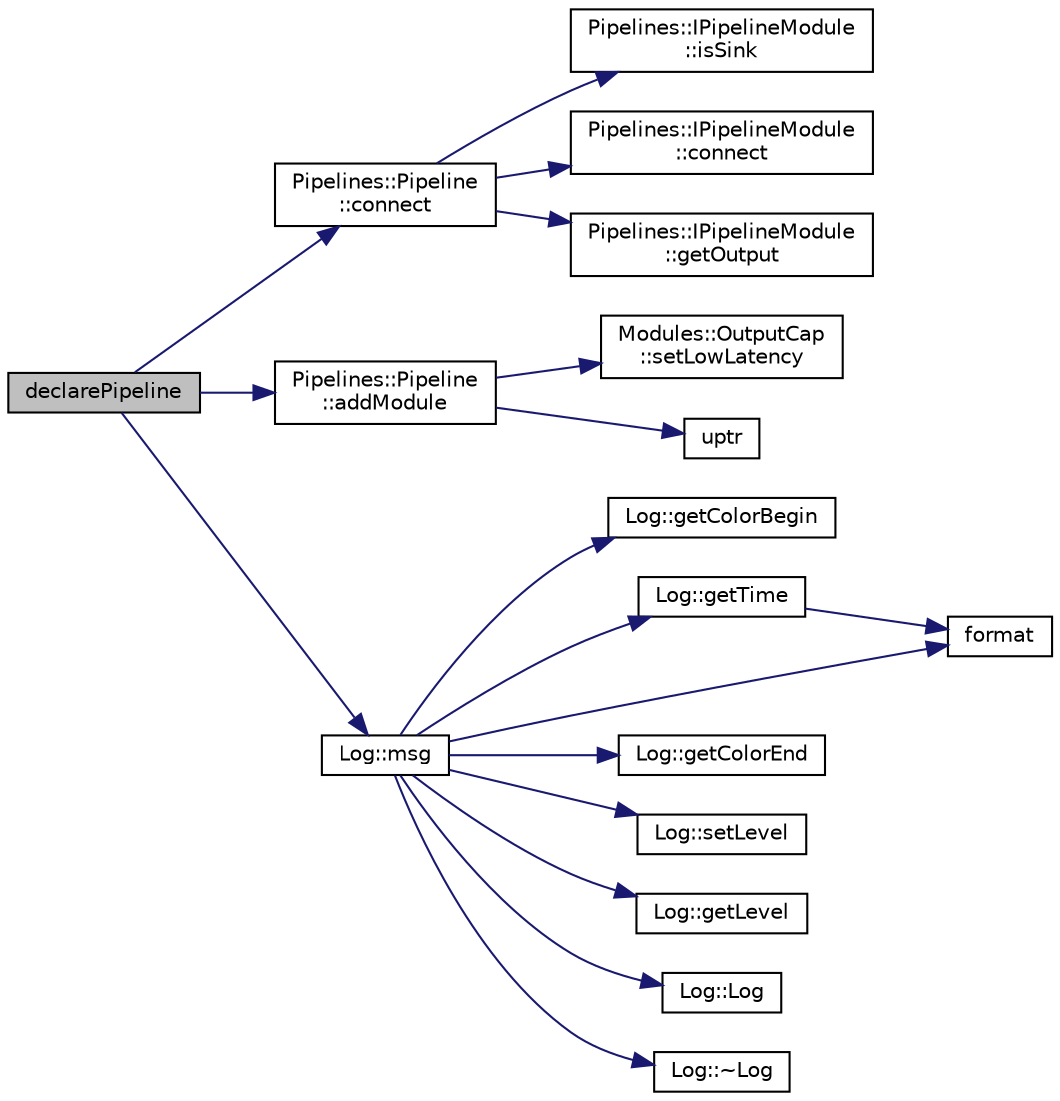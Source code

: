 digraph "declarePipeline"
{
 // INTERACTIVE_SVG=YES
  edge [fontname="Helvetica",fontsize="10",labelfontname="Helvetica",labelfontsize="10"];
  node [fontname="Helvetica",fontsize="10",shape=record];
  rankdir="LR";
  Node1 [label="declarePipeline",height=0.2,width=0.4,color="black", fillcolor="grey75", style="filled", fontcolor="black"];
  Node1 -> Node2 [color="midnightblue",fontsize="10",style="solid",fontname="Helvetica"];
  Node2 [label="Pipelines::Pipeline\l::connect",height=0.2,width=0.4,color="black", fillcolor="white", style="filled",URL="$class_pipelines_1_1_pipeline.html#a46ac7cb721c7dd0a8e185c84a607d155"];
  Node2 -> Node3 [color="midnightblue",fontsize="10",style="solid",fontname="Helvetica"];
  Node3 [label="Pipelines::IPipelineModule\l::isSink",height=0.2,width=0.4,color="black", fillcolor="white", style="filled",URL="$struct_pipelines_1_1_i_pipeline_module.html#a53e4f07ff5997c6aace7e4972f778452"];
  Node2 -> Node4 [color="midnightblue",fontsize="10",style="solid",fontname="Helvetica"];
  Node4 [label="Pipelines::IPipelineModule\l::connect",height=0.2,width=0.4,color="black", fillcolor="white", style="filled",URL="$struct_pipelines_1_1_i_pipeline_module.html#a94931368b90bc846f682e7bbd9a6a475"];
  Node2 -> Node5 [color="midnightblue",fontsize="10",style="solid",fontname="Helvetica"];
  Node5 [label="Pipelines::IPipelineModule\l::getOutput",height=0.2,width=0.4,color="black", fillcolor="white", style="filled",URL="$struct_pipelines_1_1_i_pipeline_module.html#a27e7208b594e8a7e46b8966399a06128"];
  Node1 -> Node6 [color="midnightblue",fontsize="10",style="solid",fontname="Helvetica"];
  Node6 [label="Pipelines::Pipeline\l::addModule",height=0.2,width=0.4,color="black", fillcolor="white", style="filled",URL="$class_pipelines_1_1_pipeline.html#aa3807fdc51116abec7e221164a5ebfdd"];
  Node6 -> Node7 [color="midnightblue",fontsize="10",style="solid",fontname="Helvetica"];
  Node7 [label="Modules::OutputCap\l::setLowLatency",height=0.2,width=0.4,color="black", fillcolor="white", style="filled",URL="$class_modules_1_1_output_cap.html#ae6bbfb654e648918d61ec7e89aa30861"];
  Node6 -> Node8 [color="midnightblue",fontsize="10",style="solid",fontname="Helvetica"];
  Node8 [label="uptr",height=0.2,width=0.4,color="black", fillcolor="white", style="filled",URL="$tools_8hpp.html#a61a0866ea29f447bc7a060aa5e6f1622"];
  Node1 -> Node9 [color="midnightblue",fontsize="10",style="solid",fontname="Helvetica"];
  Node9 [label="Log::msg",height=0.2,width=0.4,color="black", fillcolor="white", style="filled",URL="$class_log.html#a84056ae8f88a105f7b5fa3770f2f15d8"];
  Node9 -> Node10 [color="midnightblue",fontsize="10",style="solid",fontname="Helvetica"];
  Node10 [label="Log::getColorBegin",height=0.2,width=0.4,color="black", fillcolor="white", style="filled",URL="$class_log.html#a00080fae9f969e7c3eff2f40c7211cb3"];
  Node9 -> Node11 [color="midnightblue",fontsize="10",style="solid",fontname="Helvetica"];
  Node11 [label="Log::getTime",height=0.2,width=0.4,color="black", fillcolor="white", style="filled",URL="$class_log.html#a1e8efa09c5b342ba1f9ba6d13811fa14"];
  Node11 -> Node12 [color="midnightblue",fontsize="10",style="solid",fontname="Helvetica"];
  Node12 [label="format",height=0.2,width=0.4,color="black", fillcolor="white", style="filled",URL="$format_8hpp.html#a3aca22086b5c6398b980286ac7dd89ad"];
  Node9 -> Node12 [color="midnightblue",fontsize="10",style="solid",fontname="Helvetica"];
  Node9 -> Node13 [color="midnightblue",fontsize="10",style="solid",fontname="Helvetica"];
  Node13 [label="Log::getColorEnd",height=0.2,width=0.4,color="black", fillcolor="white", style="filled",URL="$class_log.html#a1a3e0507d4f5f0486dc7fa8d98954941"];
  Node9 -> Node14 [color="midnightblue",fontsize="10",style="solid",fontname="Helvetica"];
  Node14 [label="Log::setLevel",height=0.2,width=0.4,color="black", fillcolor="white", style="filled",URL="$class_log.html#a64a94fff24e5ed45a1d627d3709b6e52"];
  Node9 -> Node15 [color="midnightblue",fontsize="10",style="solid",fontname="Helvetica"];
  Node15 [label="Log::getLevel",height=0.2,width=0.4,color="black", fillcolor="white", style="filled",URL="$class_log.html#a8def54b27ed38887e1fd074c2ea18a82"];
  Node9 -> Node16 [color="midnightblue",fontsize="10",style="solid",fontname="Helvetica"];
  Node16 [label="Log::Log",height=0.2,width=0.4,color="black", fillcolor="white", style="filled",URL="$class_log.html#af6071a60aa52b6c1b511f99b4bc1b8fe"];
  Node9 -> Node17 [color="midnightblue",fontsize="10",style="solid",fontname="Helvetica"];
  Node17 [label="Log::~Log",height=0.2,width=0.4,color="black", fillcolor="white", style="filled",URL="$class_log.html#a0fbfda88fbee5027c89f6eb121059360"];
}
